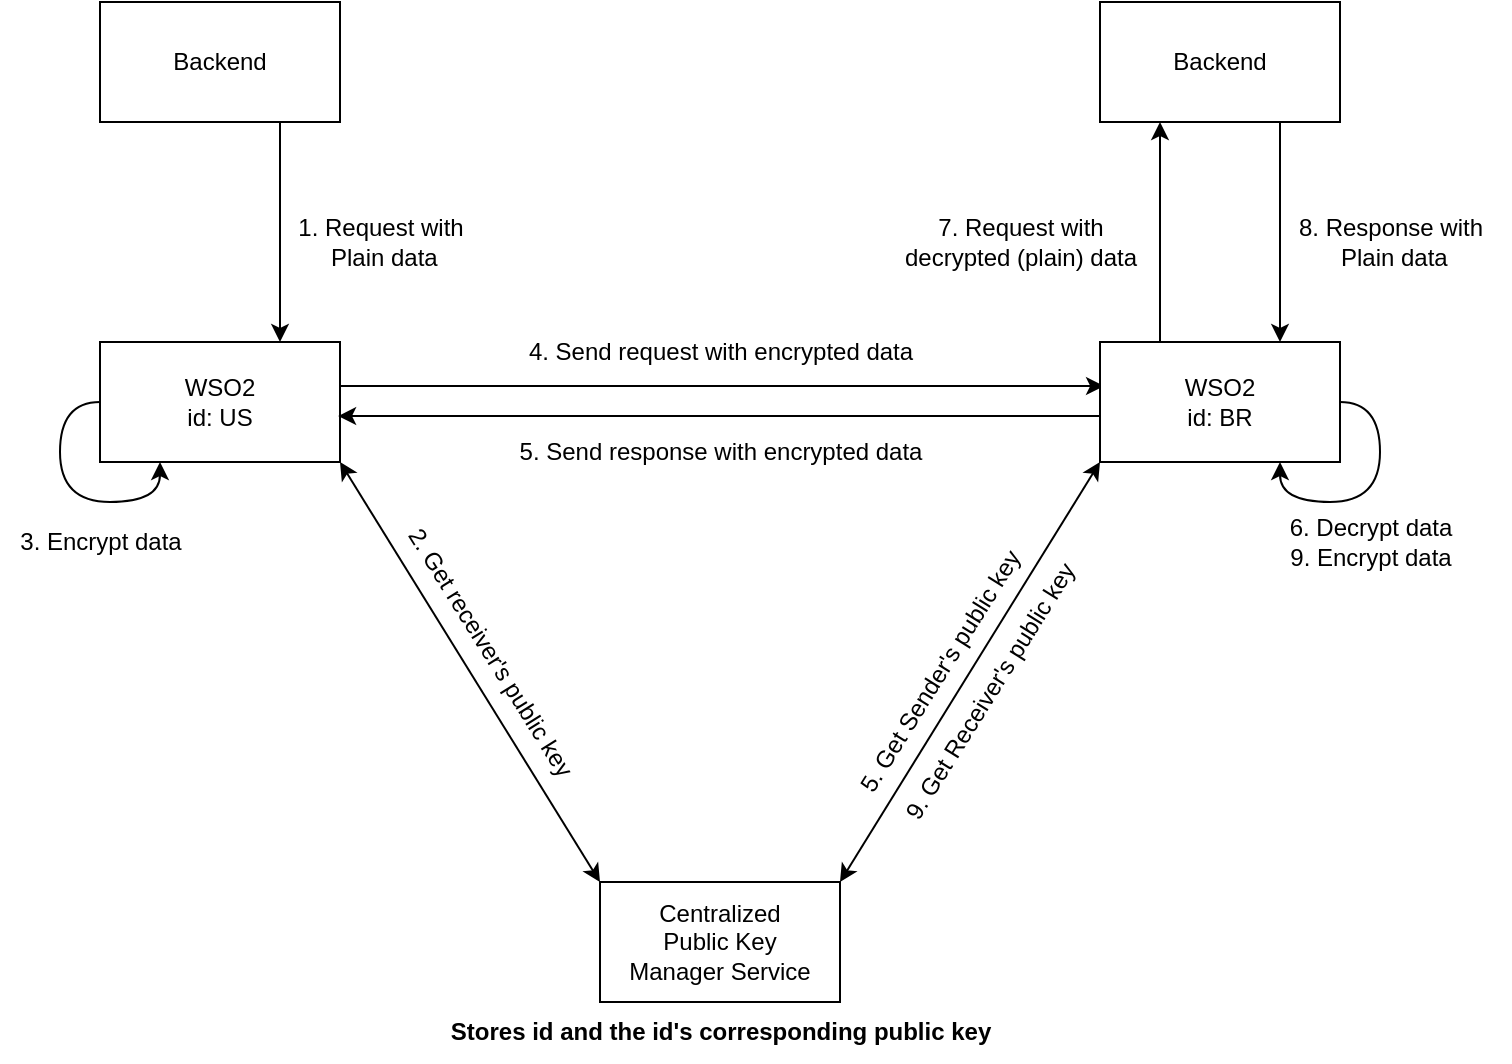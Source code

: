 <mxfile version="24.7.14" pages="3">
  <diagram name="Centralized public key" id="oo597pJgYp1TrV0M0NB_">
    <mxGraphModel dx="1183" dy="652" grid="1" gridSize="10" guides="1" tooltips="1" connect="1" arrows="1" fold="1" page="1" pageScale="1" pageWidth="850" pageHeight="1100" math="0" shadow="0">
      <root>
        <mxCell id="0" />
        <mxCell id="1" parent="0" />
        <mxCell id="KMuXkZQok5yhQ_NeZ2Zq-11" style="edgeStyle=orthogonalEdgeStyle;rounded=0;orthogonalLoop=1;jettySize=auto;html=1;exitX=0.75;exitY=1;exitDx=0;exitDy=0;entryX=0.75;entryY=0;entryDx=0;entryDy=0;" parent="1" source="KMuXkZQok5yhQ_NeZ2Zq-1" target="KMuXkZQok5yhQ_NeZ2Zq-4" edge="1">
          <mxGeometry relative="1" as="geometry" />
        </mxCell>
        <mxCell id="KMuXkZQok5yhQ_NeZ2Zq-1" value="Backend" style="whiteSpace=wrap;html=1;" parent="1" vertex="1">
          <mxGeometry x="130" y="180" width="120" height="60" as="geometry" />
        </mxCell>
        <mxCell id="KMuXkZQok5yhQ_NeZ2Zq-28" style="edgeStyle=orthogonalEdgeStyle;rounded=0;orthogonalLoop=1;jettySize=auto;html=1;exitX=0.75;exitY=1;exitDx=0;exitDy=0;entryX=0.75;entryY=0;entryDx=0;entryDy=0;" parent="1" source="KMuXkZQok5yhQ_NeZ2Zq-3" target="KMuXkZQok5yhQ_NeZ2Zq-5" edge="1">
          <mxGeometry relative="1" as="geometry" />
        </mxCell>
        <mxCell id="KMuXkZQok5yhQ_NeZ2Zq-3" value="Backend" style="whiteSpace=wrap;html=1;" parent="1" vertex="1">
          <mxGeometry x="630" y="180" width="120" height="60" as="geometry" />
        </mxCell>
        <mxCell id="KMuXkZQok5yhQ_NeZ2Zq-8" style="edgeStyle=orthogonalEdgeStyle;rounded=0;orthogonalLoop=1;jettySize=auto;html=1;exitX=1;exitY=0.367;exitDx=0;exitDy=0;entryX=0.017;entryY=0.367;entryDx=0;entryDy=0;exitPerimeter=0;entryPerimeter=0;" parent="1" source="KMuXkZQok5yhQ_NeZ2Zq-4" target="KMuXkZQok5yhQ_NeZ2Zq-5" edge="1">
          <mxGeometry relative="1" as="geometry" />
        </mxCell>
        <mxCell id="KMuXkZQok5yhQ_NeZ2Zq-15" style="rounded=0;orthogonalLoop=1;jettySize=auto;html=1;exitX=1;exitY=1;exitDx=0;exitDy=0;entryX=0;entryY=0;entryDx=0;entryDy=0;startArrow=classic;startFill=1;" parent="1" source="KMuXkZQok5yhQ_NeZ2Zq-4" target="KMuXkZQok5yhQ_NeZ2Zq-6" edge="1">
          <mxGeometry relative="1" as="geometry" />
        </mxCell>
        <mxCell id="KMuXkZQok5yhQ_NeZ2Zq-4" value="&lt;span id=&quot;selected_text&quot;&gt;&lt;/span&gt;&lt;span id=&quot;selected_text&quot;&gt;&lt;/span&gt;WSO2&lt;div&gt;id: US&lt;/div&gt;" style="whiteSpace=wrap;html=1;" parent="1" vertex="1">
          <mxGeometry x="130" y="350" width="120" height="60" as="geometry" />
        </mxCell>
        <mxCell id="KMuXkZQok5yhQ_NeZ2Zq-19" style="edgeStyle=orthogonalEdgeStyle;rounded=0;orthogonalLoop=1;jettySize=auto;html=1;exitX=0.008;exitY=0.617;exitDx=0;exitDy=0;entryX=0.992;entryY=0.617;entryDx=0;entryDy=0;exitPerimeter=0;entryPerimeter=0;" parent="1" source="KMuXkZQok5yhQ_NeZ2Zq-5" target="KMuXkZQok5yhQ_NeZ2Zq-4" edge="1">
          <mxGeometry relative="1" as="geometry" />
        </mxCell>
        <mxCell id="KMuXkZQok5yhQ_NeZ2Zq-22" style="rounded=0;orthogonalLoop=1;jettySize=auto;html=1;exitX=0;exitY=1;exitDx=0;exitDy=0;entryX=1;entryY=0;entryDx=0;entryDy=0;startArrow=classic;startFill=1;" parent="1" source="KMuXkZQok5yhQ_NeZ2Zq-5" target="KMuXkZQok5yhQ_NeZ2Zq-6" edge="1">
          <mxGeometry relative="1" as="geometry" />
        </mxCell>
        <mxCell id="KMuXkZQok5yhQ_NeZ2Zq-26" style="edgeStyle=orthogonalEdgeStyle;rounded=0;orthogonalLoop=1;jettySize=auto;html=1;exitX=0.25;exitY=0;exitDx=0;exitDy=0;entryX=0.25;entryY=1;entryDx=0;entryDy=0;" parent="1" source="KMuXkZQok5yhQ_NeZ2Zq-5" target="KMuXkZQok5yhQ_NeZ2Zq-3" edge="1">
          <mxGeometry relative="1" as="geometry" />
        </mxCell>
        <mxCell id="KMuXkZQok5yhQ_NeZ2Zq-5" value="&lt;span id=&quot;selected_text&quot;&gt;&lt;/span&gt;&lt;span id=&quot;selected_text&quot;&gt;&lt;/span&gt;&lt;span id=&quot;selected_text&quot;&gt;&lt;/span&gt;&lt;span id=&quot;selected_text&quot;&gt;&lt;/span&gt;&lt;span id=&quot;selected_text&quot;&gt;&lt;/span&gt;&lt;span id=&quot;selected_text&quot;&gt;&lt;/span&gt;WSO2&lt;div&gt;id: BR&lt;/div&gt;" style="whiteSpace=wrap;html=1;" parent="1" vertex="1">
          <mxGeometry x="630" y="350" width="120" height="60" as="geometry" />
        </mxCell>
        <mxCell id="KMuXkZQok5yhQ_NeZ2Zq-6" value="Centralized&lt;br&gt;Public Key&lt;br&gt;Manager Service" style="whiteSpace=wrap;html=1;" parent="1" vertex="1">
          <mxGeometry x="380" y="620" width="120" height="60" as="geometry" />
        </mxCell>
        <mxCell id="KMuXkZQok5yhQ_NeZ2Zq-10" value="&lt;span id=&quot;selected_text&quot;&gt;&lt;/span&gt;&lt;span id=&quot;selected_text&quot;&gt;&lt;/span&gt;&lt;span id=&quot;selected_text&quot;&gt;&lt;/span&gt;1. Request with&lt;br&gt;&amp;nbsp;Plain data" style="text;html=1;align=center;verticalAlign=middle;resizable=0;points=[];autosize=1;strokeColor=none;fillColor=none;" parent="1" vertex="1">
          <mxGeometry x="215" y="280" width="110" height="40" as="geometry" />
        </mxCell>
        <mxCell id="KMuXkZQok5yhQ_NeZ2Zq-12" style="edgeStyle=orthogonalEdgeStyle;rounded=0;orthogonalLoop=1;jettySize=auto;html=1;exitX=0;exitY=0.5;exitDx=0;exitDy=0;entryX=0.25;entryY=1;entryDx=0;entryDy=0;curved=1;" parent="1" source="KMuXkZQok5yhQ_NeZ2Zq-4" target="KMuXkZQok5yhQ_NeZ2Zq-4" edge="1">
          <mxGeometry relative="1" as="geometry" />
        </mxCell>
        <mxCell id="KMuXkZQok5yhQ_NeZ2Zq-13" value="&lt;span id=&quot;selected_text&quot;&gt;&lt;/span&gt;&lt;span id=&quot;selected_text&quot;&gt;&lt;/span&gt;&lt;span id=&quot;selected_text&quot;&gt;&lt;/span&gt;&lt;span id=&quot;selected_text&quot;&gt;&lt;/span&gt;&lt;span id=&quot;selected_text&quot;&gt;&lt;/span&gt;3. Encrypt data" style="text;html=1;align=center;verticalAlign=middle;resizable=0;points=[];autosize=1;strokeColor=none;fillColor=none;" parent="1" vertex="1">
          <mxGeometry x="80" y="435" width="100" height="30" as="geometry" />
        </mxCell>
        <mxCell id="KMuXkZQok5yhQ_NeZ2Zq-14" value="&lt;span id=&quot;selected_text&quot;&gt;&lt;/span&gt;4. Send request with encrypted data" style="text;html=1;align=center;verticalAlign=middle;resizable=0;points=[];autosize=1;strokeColor=none;fillColor=none;" parent="1" vertex="1">
          <mxGeometry x="330" y="340" width="220" height="30" as="geometry" />
        </mxCell>
        <mxCell id="KMuXkZQok5yhQ_NeZ2Zq-16" value="&lt;span id=&quot;selected_text&quot;&gt;&lt;/span&gt;&lt;span id=&quot;selected_text&quot;&gt;&lt;/span&gt;&lt;span id=&quot;selected_text&quot;&gt;&lt;/span&gt;&lt;span id=&quot;selected_text&quot;&gt;&lt;/span&gt;&lt;span id=&quot;selected_text&quot;&gt;&lt;/span&gt;&lt;span id=&quot;selected_text&quot;&gt;&lt;/span&gt;&lt;span id=&quot;selected_text&quot;&gt;&lt;/span&gt;&lt;span id=&quot;selected_text&quot;&gt;&lt;/span&gt;&lt;span id=&quot;selected_text&quot;&gt;&lt;/span&gt;&lt;span id=&quot;selected_text&quot;&gt;&lt;/span&gt;&lt;span id=&quot;selected_text&quot;&gt;&lt;/span&gt;&lt;span id=&quot;selected_text&quot;&gt;&lt;/span&gt;&lt;span id=&quot;selected_text&quot;&gt;&lt;/span&gt;&lt;span id=&quot;selected_text&quot;&gt;&lt;/span&gt;&lt;span id=&quot;selected_text&quot;&gt;&lt;/span&gt;&lt;span id=&quot;selected_text&quot;&gt;&lt;/span&gt;&lt;span id=&quot;selected_text&quot;&gt;&lt;/span&gt;&lt;span id=&quot;selected_text&quot;&gt;&lt;/span&gt;&lt;span id=&quot;selected_text&quot;&gt;&lt;/span&gt;&lt;span id=&quot;selected_text&quot;&gt;&lt;/span&gt;&lt;span id=&quot;selected_text&quot;&gt;&lt;/span&gt;2. Get receiver&#39;s public key" style="text;html=1;align=center;verticalAlign=middle;resizable=0;points=[];autosize=1;strokeColor=none;fillColor=none;rotation=58;" parent="1" vertex="1">
          <mxGeometry x="240" y="490" width="170" height="30" as="geometry" />
        </mxCell>
        <mxCell id="KMuXkZQok5yhQ_NeZ2Zq-20" value="&lt;span id=&quot;selected_text&quot;&gt;&lt;/span&gt;&lt;span id=&quot;selected_text&quot;&gt;&lt;/span&gt;&lt;span id=&quot;selected_text&quot;&gt;&lt;/span&gt;&lt;span id=&quot;selected_text&quot;&gt;&lt;/span&gt;&lt;span id=&quot;selected_text&quot;&gt;&lt;/span&gt;&lt;span id=&quot;selected_text&quot;&gt;&lt;/span&gt;&lt;span id=&quot;selected_text&quot;&gt;&lt;/span&gt;&lt;span id=&quot;selected_text&quot;&gt;&lt;/span&gt;&lt;span id=&quot;selected_text&quot;&gt;&lt;/span&gt;&lt;span id=&quot;selected_text&quot;&gt;&lt;/span&gt;&lt;span id=&quot;selected_text&quot;&gt;&lt;/span&gt;&lt;span id=&quot;selected_text&quot;&gt;&lt;/span&gt;&lt;span id=&quot;selected_text&quot;&gt;&lt;/span&gt;&lt;span id=&quot;selected_text&quot;&gt;&lt;/span&gt;&lt;span id=&quot;selected_text&quot;&gt;&lt;/span&gt;&lt;span id=&quot;selected_text&quot;&gt;&lt;/span&gt;&lt;span id=&quot;selected_text&quot;&gt;&lt;/span&gt;5. Send &lt;span id=&quot;selected_text&quot;&gt;&lt;/span&gt;response with encrypted data" style="text;html=1;align=center;verticalAlign=middle;resizable=0;points=[];autosize=1;strokeColor=none;fillColor=none;" parent="1" vertex="1">
          <mxGeometry x="330" y="390" width="220" height="30" as="geometry" />
        </mxCell>
        <mxCell id="KMuXkZQok5yhQ_NeZ2Zq-21" value="&lt;span id=&quot;selected_text&quot;&gt;&lt;/span&gt;&lt;span id=&quot;selected_text&quot;&gt;&lt;/span&gt;&lt;span id=&quot;selected_text&quot;&gt;&lt;/span&gt;&lt;span id=&quot;selected_text&quot;&gt;&lt;/span&gt;&lt;span id=&quot;selected_text&quot;&gt;&lt;/span&gt;&lt;span id=&quot;selected_text&quot;&gt;&lt;/span&gt;&lt;span id=&quot;selected_text&quot;&gt;&lt;/span&gt;Stores id and the id&#39;s corresponding public key" style="text;html=1;align=center;verticalAlign=middle;resizable=0;points=[];autosize=1;strokeColor=none;fillColor=none;fontStyle=1" parent="1" vertex="1">
          <mxGeometry x="305" y="680" width="270" height="30" as="geometry" />
        </mxCell>
        <mxCell id="KMuXkZQok5yhQ_NeZ2Zq-23" value="5. Get Sender&#39;s public key" style="text;html=1;align=center;verticalAlign=middle;resizable=0;points=[];autosize=1;strokeColor=none;fillColor=none;rotation=-58;" parent="1" vertex="1">
          <mxGeometry x="470" y="500" width="160" height="30" as="geometry" />
        </mxCell>
        <mxCell id="KMuXkZQok5yhQ_NeZ2Zq-24" style="edgeStyle=orthogonalEdgeStyle;rounded=0;orthogonalLoop=1;jettySize=auto;html=1;exitX=1;exitY=0.5;exitDx=0;exitDy=0;entryX=0.75;entryY=1;entryDx=0;entryDy=0;curved=1;" parent="1" source="KMuXkZQok5yhQ_NeZ2Zq-5" target="KMuXkZQok5yhQ_NeZ2Zq-5" edge="1">
          <mxGeometry relative="1" as="geometry" />
        </mxCell>
        <mxCell id="KMuXkZQok5yhQ_NeZ2Zq-25" value="&lt;span id=&quot;selected_text&quot;&gt;&lt;/span&gt;&lt;span id=&quot;selected_text&quot;&gt;&lt;/span&gt;&lt;span id=&quot;selected_text&quot;&gt;&lt;/span&gt;&lt;span id=&quot;selected_text&quot;&gt;&lt;/span&gt;6. &lt;span id=&quot;selected_text&quot;&gt;&lt;/span&gt;Decrypt data&lt;br&gt;&lt;div&gt;9. Encrypt data&lt;/div&gt;" style="text;html=1;align=center;verticalAlign=middle;resizable=0;points=[];autosize=1;strokeColor=none;fillColor=none;" parent="1" vertex="1">
          <mxGeometry x="715" y="430" width="100" height="40" as="geometry" />
        </mxCell>
        <mxCell id="KMuXkZQok5yhQ_NeZ2Zq-27" value="&lt;span id=&quot;selected_text&quot;&gt;&lt;/span&gt;&lt;span id=&quot;selected_text&quot;&gt;&lt;/span&gt;&lt;span id=&quot;selected_text&quot;&gt;&lt;/span&gt;&lt;span id=&quot;selected_text&quot;&gt;&lt;/span&gt;&lt;span id=&quot;selected_text&quot;&gt;&lt;/span&gt;&lt;span id=&quot;selected_text&quot;&gt;&lt;/span&gt;&lt;span id=&quot;selected_text&quot;&gt;&lt;/span&gt;&lt;span id=&quot;selected_text&quot;&gt;&lt;/span&gt;7. Request with&lt;br&gt;&lt;span id=&quot;selected_text&quot;&gt;&lt;/span&gt;decrypted (plain) data" style="text;html=1;align=center;verticalAlign=middle;resizable=0;points=[];autosize=1;strokeColor=none;fillColor=none;" parent="1" vertex="1">
          <mxGeometry x="520" y="280" width="140" height="40" as="geometry" />
        </mxCell>
        <mxCell id="KMuXkZQok5yhQ_NeZ2Zq-29" value="8. &lt;span id=&quot;selected_text&quot;&gt;&lt;/span&gt;Response with&lt;br&gt;&amp;nbsp;Plain data" style="text;html=1;align=center;verticalAlign=middle;resizable=0;points=[];autosize=1;strokeColor=none;fillColor=none;" parent="1" vertex="1">
          <mxGeometry x="715" y="280" width="120" height="40" as="geometry" />
        </mxCell>
        <mxCell id="KMuXkZQok5yhQ_NeZ2Zq-31" value="9. Get Receiver&#39;s public key" style="text;html=1;align=center;verticalAlign=middle;resizable=0;points=[];autosize=1;strokeColor=none;fillColor=none;rotation=-58;" parent="1" vertex="1">
          <mxGeometry x="490" y="510" width="170" height="30" as="geometry" />
        </mxCell>
      </root>
    </mxGraphModel>
  </diagram>
  <diagram id="A4G2uIXyKuDQoIREIZhb" name="Non centralized">
    <mxGraphModel dx="1434" dy="752" grid="1" gridSize="10" guides="1" tooltips="1" connect="1" arrows="1" fold="1" page="1" pageScale="1" pageWidth="850" pageHeight="1100" math="0" shadow="0">
      <root>
        <mxCell id="0" />
        <mxCell id="1" parent="0" />
        <mxCell id="r2KioBswvpqDa87ySlML-1" style="edgeStyle=orthogonalEdgeStyle;rounded=0;orthogonalLoop=1;jettySize=auto;html=1;exitX=0.75;exitY=1;exitDx=0;exitDy=0;entryX=0.75;entryY=0;entryDx=0;entryDy=0;" parent="1" source="r2KioBswvpqDa87ySlML-2" target="r2KioBswvpqDa87ySlML-7" edge="1">
          <mxGeometry relative="1" as="geometry" />
        </mxCell>
        <mxCell id="r2KioBswvpqDa87ySlML-2" value="Backend" style="whiteSpace=wrap;html=1;" parent="1" vertex="1">
          <mxGeometry x="130" y="180" width="120" height="60" as="geometry" />
        </mxCell>
        <mxCell id="r2KioBswvpqDa87ySlML-3" style="edgeStyle=orthogonalEdgeStyle;rounded=0;orthogonalLoop=1;jettySize=auto;html=1;exitX=0.75;exitY=1;exitDx=0;exitDy=0;entryX=0.75;entryY=0;entryDx=0;entryDy=0;" parent="1" source="r2KioBswvpqDa87ySlML-4" target="r2KioBswvpqDa87ySlML-11" edge="1">
          <mxGeometry relative="1" as="geometry" />
        </mxCell>
        <mxCell id="r2KioBswvpqDa87ySlML-4" value="Backend" style="whiteSpace=wrap;html=1;" parent="1" vertex="1">
          <mxGeometry x="630" y="180" width="120" height="60" as="geometry" />
        </mxCell>
        <mxCell id="r2KioBswvpqDa87ySlML-5" style="edgeStyle=orthogonalEdgeStyle;rounded=0;orthogonalLoop=1;jettySize=auto;html=1;exitX=1;exitY=0.367;exitDx=0;exitDy=0;entryX=0.017;entryY=0.367;entryDx=0;entryDy=0;exitPerimeter=0;entryPerimeter=0;" parent="1" source="r2KioBswvpqDa87ySlML-7" target="r2KioBswvpqDa87ySlML-11" edge="1">
          <mxGeometry relative="1" as="geometry" />
        </mxCell>
        <mxCell id="r2KioBswvpqDa87ySlML-7" value="&lt;span id=&quot;selected_text&quot;&gt;&lt;/span&gt;&lt;span id=&quot;selected_text&quot;&gt;&lt;/span&gt;WSO2&lt;div&gt;id: US&lt;/div&gt;" style="whiteSpace=wrap;html=1;" parent="1" vertex="1">
          <mxGeometry x="130" y="350" width="120" height="60" as="geometry" />
        </mxCell>
        <mxCell id="r2KioBswvpqDa87ySlML-8" style="edgeStyle=orthogonalEdgeStyle;rounded=0;orthogonalLoop=1;jettySize=auto;html=1;exitX=0.008;exitY=0.617;exitDx=0;exitDy=0;entryX=0.992;entryY=0.617;entryDx=0;entryDy=0;exitPerimeter=0;entryPerimeter=0;" parent="1" source="r2KioBswvpqDa87ySlML-11" target="r2KioBswvpqDa87ySlML-7" edge="1">
          <mxGeometry relative="1" as="geometry" />
        </mxCell>
        <mxCell id="r2KioBswvpqDa87ySlML-10" style="edgeStyle=orthogonalEdgeStyle;rounded=0;orthogonalLoop=1;jettySize=auto;html=1;exitX=0.25;exitY=0;exitDx=0;exitDy=0;entryX=0.25;entryY=1;entryDx=0;entryDy=0;" parent="1" source="r2KioBswvpqDa87ySlML-11" target="r2KioBswvpqDa87ySlML-4" edge="1">
          <mxGeometry relative="1" as="geometry" />
        </mxCell>
        <mxCell id="r2KioBswvpqDa87ySlML-11" value="&lt;span id=&quot;selected_text&quot;&gt;&lt;/span&gt;&lt;span id=&quot;selected_text&quot;&gt;&lt;/span&gt;&lt;span id=&quot;selected_text&quot;&gt;&lt;/span&gt;&lt;span id=&quot;selected_text&quot;&gt;&lt;/span&gt;&lt;span id=&quot;selected_text&quot;&gt;&lt;/span&gt;&lt;span id=&quot;selected_text&quot;&gt;&lt;/span&gt;WSO2&lt;div&gt;id: BR&lt;/div&gt;" style="whiteSpace=wrap;html=1;" parent="1" vertex="1">
          <mxGeometry x="630" y="350" width="120" height="60" as="geometry" />
        </mxCell>
        <mxCell id="r2KioBswvpqDa87ySlML-13" value="&lt;span id=&quot;selected_text&quot;&gt;&lt;/span&gt;&lt;span id=&quot;selected_text&quot;&gt;&lt;/span&gt;&lt;span id=&quot;selected_text&quot;&gt;&lt;/span&gt;1. Request with&lt;br&gt;&amp;nbsp;Plain data" style="text;html=1;align=center;verticalAlign=middle;resizable=0;points=[];autosize=1;strokeColor=none;fillColor=none;" parent="1" vertex="1">
          <mxGeometry x="215" y="280" width="110" height="40" as="geometry" />
        </mxCell>
        <mxCell id="r2KioBswvpqDa87ySlML-14" style="edgeStyle=orthogonalEdgeStyle;rounded=0;orthogonalLoop=1;jettySize=auto;html=1;exitX=0;exitY=0.5;exitDx=0;exitDy=0;entryX=0.25;entryY=1;entryDx=0;entryDy=0;curved=1;" parent="1" source="r2KioBswvpqDa87ySlML-7" target="r2KioBswvpqDa87ySlML-7" edge="1">
          <mxGeometry relative="1" as="geometry" />
        </mxCell>
        <mxCell id="r2KioBswvpqDa87ySlML-15" value="&lt;span id=&quot;selected_text&quot;&gt;&lt;/span&gt;2. Encrypt data with inferred public key&lt;br&gt;9. Decrypt data with extracted public key" style="text;html=1;align=center;verticalAlign=middle;resizable=0;points=[];autosize=1;strokeColor=none;fillColor=none;" parent="1" vertex="1">
          <mxGeometry x="10" y="430" width="240" height="40" as="geometry" />
        </mxCell>
        <mxCell id="r2KioBswvpqDa87ySlML-16" value="&lt;span id=&quot;selected_text&quot;&gt;&lt;/span&gt;3. Send request with encrypted data with public key in header" style="text;html=1;align=center;verticalAlign=middle;resizable=0;points=[];autosize=1;strokeColor=none;fillColor=none;" parent="1" vertex="1">
          <mxGeometry x="265" y="340" width="350" height="30" as="geometry" />
        </mxCell>
        <mxCell id="r2KioBswvpqDa87ySlML-18" value="&lt;span id=&quot;selected_text&quot;&gt;&lt;/span&gt;8. Send &lt;span id=&quot;selected_text&quot;&gt;&lt;/span&gt;response with encrypted data with public key in header" style="text;html=1;align=center;verticalAlign=middle;resizable=0;points=[];autosize=1;strokeColor=none;fillColor=none;" parent="1" vertex="1">
          <mxGeometry x="260" y="390" width="360" height="30" as="geometry" />
        </mxCell>
        <mxCell id="r2KioBswvpqDa87ySlML-21" style="edgeStyle=orthogonalEdgeStyle;rounded=0;orthogonalLoop=1;jettySize=auto;html=1;exitX=1;exitY=0.5;exitDx=0;exitDy=0;entryX=0.75;entryY=1;entryDx=0;entryDy=0;curved=1;" parent="1" source="r2KioBswvpqDa87ySlML-11" target="r2KioBswvpqDa87ySlML-11" edge="1">
          <mxGeometry relative="1" as="geometry" />
        </mxCell>
        <mxCell id="r2KioBswvpqDa87ySlML-22" value="&lt;span id=&quot;selected_text&quot;&gt;&lt;/span&gt;4. &lt;span id=&quot;selected_text&quot;&gt;&lt;/span&gt;Decrypt data with extracted public key&lt;br&gt;&lt;div&gt;7. Encrypt data with inferred public key&lt;/div&gt;" style="text;html=1;align=center;verticalAlign=middle;resizable=0;points=[];autosize=1;strokeColor=none;fillColor=none;" parent="1" vertex="1">
          <mxGeometry x="645" y="430" width="240" height="40" as="geometry" />
        </mxCell>
        <mxCell id="r2KioBswvpqDa87ySlML-23" value="&lt;span id=&quot;selected_text&quot;&gt;&lt;/span&gt;5. Request with&lt;br&gt;&lt;span id=&quot;selected_text&quot;&gt;&lt;/span&gt;decrypted (plain) data" style="text;html=1;align=center;verticalAlign=middle;resizable=0;points=[];autosize=1;strokeColor=none;fillColor=none;" parent="1" vertex="1">
          <mxGeometry x="510" y="280" width="140" height="40" as="geometry" />
        </mxCell>
        <mxCell id="r2KioBswvpqDa87ySlML-24" value="6. &lt;span id=&quot;selected_text&quot;&gt;&lt;/span&gt;Response with&lt;br&gt;&amp;nbsp;Plain data" style="text;html=1;align=center;verticalAlign=middle;resizable=0;points=[];autosize=1;strokeColor=none;fillColor=none;" parent="1" vertex="1">
          <mxGeometry x="715" y="280" width="120" height="40" as="geometry" />
        </mxCell>
        <mxCell id="7nxkmFkW8LZx5nA3Sxhi-1" style="edgeStyle=orthogonalEdgeStyle;rounded=0;orthogonalLoop=1;jettySize=auto;html=1;exitX=0.25;exitY=0;exitDx=0;exitDy=0;entryX=0.25;entryY=1;entryDx=0;entryDy=0;" parent="1" edge="1">
          <mxGeometry relative="1" as="geometry">
            <mxPoint x="170" y="350" as="sourcePoint" />
            <mxPoint x="170" y="240" as="targetPoint" />
          </mxGeometry>
        </mxCell>
        <mxCell id="7nxkmFkW8LZx5nA3Sxhi-2" value="10. Response with&lt;br&gt;decrypted data" style="text;html=1;align=center;verticalAlign=middle;resizable=0;points=[];autosize=1;strokeColor=none;fillColor=none;" parent="1" vertex="1">
          <mxGeometry x="40" y="280" width="120" height="40" as="geometry" />
        </mxCell>
      </root>
    </mxGraphModel>
  </diagram>
  <diagram id="HcXqbS5nbQyhb42K_y2U" name="Page-3">
    <mxGraphModel dx="1434" dy="1852" grid="1" gridSize="10" guides="1" tooltips="1" connect="1" arrows="1" fold="1" page="1" pageScale="1" pageWidth="850" pageHeight="1100" math="0" shadow="0">
      <root>
        <mxCell id="0" />
        <mxCell id="1" parent="0" />
        <mxCell id="sfNCrwSSlV75CPBzkFHI-1" style="edgeStyle=orthogonalEdgeStyle;rounded=0;orthogonalLoop=1;jettySize=auto;html=1;exitX=0.75;exitY=1;exitDx=0;exitDy=0;entryX=0.75;entryY=0;entryDx=0;entryDy=0;" edge="1" parent="1" source="sfNCrwSSlV75CPBzkFHI-2" target="sfNCrwSSlV75CPBzkFHI-6">
          <mxGeometry relative="1" as="geometry" />
        </mxCell>
        <mxCell id="sfNCrwSSlV75CPBzkFHI-2" value="Backend" style="whiteSpace=wrap;html=1;" vertex="1" parent="1">
          <mxGeometry x="130" y="180" width="120" height="60" as="geometry" />
        </mxCell>
        <mxCell id="sfNCrwSSlV75CPBzkFHI-3" style="edgeStyle=orthogonalEdgeStyle;rounded=0;orthogonalLoop=1;jettySize=auto;html=1;exitX=0.75;exitY=1;exitDx=0;exitDy=0;entryX=0.75;entryY=0;entryDx=0;entryDy=0;" edge="1" parent="1" source="sfNCrwSSlV75CPBzkFHI-4" target="sfNCrwSSlV75CPBzkFHI-9">
          <mxGeometry relative="1" as="geometry" />
        </mxCell>
        <mxCell id="sfNCrwSSlV75CPBzkFHI-4" value="Backend" style="whiteSpace=wrap;html=1;" vertex="1" parent="1">
          <mxGeometry x="630" y="180" width="120" height="60" as="geometry" />
        </mxCell>
        <mxCell id="sfNCrwSSlV75CPBzkFHI-5" style="edgeStyle=orthogonalEdgeStyle;rounded=0;orthogonalLoop=1;jettySize=auto;html=1;exitX=1;exitY=0.367;exitDx=0;exitDy=0;entryX=0.017;entryY=0.367;entryDx=0;entryDy=0;exitPerimeter=0;entryPerimeter=0;" edge="1" parent="1" source="sfNCrwSSlV75CPBzkFHI-6" target="sfNCrwSSlV75CPBzkFHI-9">
          <mxGeometry relative="1" as="geometry" />
        </mxCell>
        <mxCell id="0fZYU7RIU9vL3Javpd5t-2" style="rounded=0;orthogonalLoop=1;jettySize=auto;html=1;exitX=1;exitY=1;exitDx=0;exitDy=0;entryX=0;entryY=0;entryDx=0;entryDy=0;startArrow=classic;startFill=1;" edge="1" parent="1" source="sfNCrwSSlV75CPBzkFHI-6" target="0fZYU7RIU9vL3Javpd5t-1">
          <mxGeometry relative="1" as="geometry" />
        </mxCell>
        <mxCell id="sfNCrwSSlV75CPBzkFHI-6" value="&lt;span id=&quot;selected_text&quot;&gt;&lt;/span&gt;&lt;span id=&quot;selected_text&quot;&gt;&lt;/span&gt;WSO2&lt;div&gt;id: US&lt;/div&gt;" style="whiteSpace=wrap;html=1;" vertex="1" parent="1">
          <mxGeometry x="130" y="350" width="120" height="60" as="geometry" />
        </mxCell>
        <mxCell id="sfNCrwSSlV75CPBzkFHI-7" style="edgeStyle=orthogonalEdgeStyle;rounded=0;orthogonalLoop=1;jettySize=auto;html=1;exitX=0.008;exitY=0.617;exitDx=0;exitDy=0;entryX=0.992;entryY=0.617;entryDx=0;entryDy=0;exitPerimeter=0;entryPerimeter=0;" edge="1" parent="1" source="sfNCrwSSlV75CPBzkFHI-9" target="sfNCrwSSlV75CPBzkFHI-6">
          <mxGeometry relative="1" as="geometry" />
        </mxCell>
        <mxCell id="sfNCrwSSlV75CPBzkFHI-8" style="edgeStyle=orthogonalEdgeStyle;rounded=0;orthogonalLoop=1;jettySize=auto;html=1;exitX=0.25;exitY=0;exitDx=0;exitDy=0;entryX=0.25;entryY=1;entryDx=0;entryDy=0;" edge="1" parent="1" source="sfNCrwSSlV75CPBzkFHI-9" target="sfNCrwSSlV75CPBzkFHI-4">
          <mxGeometry relative="1" as="geometry" />
        </mxCell>
        <mxCell id="sfNCrwSSlV75CPBzkFHI-9" value="&lt;span id=&quot;selected_text&quot;&gt;&lt;/span&gt;&lt;span id=&quot;selected_text&quot;&gt;&lt;/span&gt;&lt;span id=&quot;selected_text&quot;&gt;&lt;/span&gt;&lt;span id=&quot;selected_text&quot;&gt;&lt;/span&gt;&lt;span id=&quot;selected_text&quot;&gt;&lt;/span&gt;&lt;span id=&quot;selected_text&quot;&gt;&lt;/span&gt;WSO2&lt;div&gt;id: BR&lt;/div&gt;" style="whiteSpace=wrap;html=1;" vertex="1" parent="1">
          <mxGeometry x="630" y="350" width="120" height="60" as="geometry" />
        </mxCell>
        <mxCell id="sfNCrwSSlV75CPBzkFHI-10" value="&lt;span id=&quot;selected_text&quot;&gt;&lt;/span&gt;&lt;span id=&quot;selected_text&quot;&gt;&lt;/span&gt;&lt;span id=&quot;selected_text&quot;&gt;&lt;/span&gt;1. Request with&lt;br&gt;&amp;nbsp;Plain data" style="text;html=1;align=center;verticalAlign=middle;resizable=0;points=[];autosize=1;strokeColor=none;fillColor=none;" vertex="1" parent="1">
          <mxGeometry x="215" y="280" width="110" height="40" as="geometry" />
        </mxCell>
        <mxCell id="sfNCrwSSlV75CPBzkFHI-11" style="edgeStyle=orthogonalEdgeStyle;rounded=0;orthogonalLoop=1;jettySize=auto;html=1;exitX=0;exitY=0.5;exitDx=0;exitDy=0;entryX=0.25;entryY=1;entryDx=0;entryDy=0;curved=1;" edge="1" parent="1" source="sfNCrwSSlV75CPBzkFHI-6" target="sfNCrwSSlV75CPBzkFHI-6">
          <mxGeometry relative="1" as="geometry" />
        </mxCell>
        <mxCell id="sfNCrwSSlV75CPBzkFHI-12" value="&lt;span id=&quot;selected_text&quot;&gt;&lt;/span&gt;2. Encrypt data with inferred public key&lt;br&gt;9. Decrypt data with extracted public key" style="text;html=1;align=center;verticalAlign=middle;resizable=0;points=[];autosize=1;strokeColor=none;fillColor=none;" vertex="1" parent="1">
          <mxGeometry x="10" y="430" width="240" height="40" as="geometry" />
        </mxCell>
        <mxCell id="sfNCrwSSlV75CPBzkFHI-13" value="&lt;span id=&quot;selected_text&quot;&gt;&lt;/span&gt;3. Send request with encrypted data with public key in header" style="text;html=1;align=center;verticalAlign=middle;resizable=0;points=[];autosize=1;strokeColor=none;fillColor=none;" vertex="1" parent="1">
          <mxGeometry x="265" y="340" width="350" height="30" as="geometry" />
        </mxCell>
        <mxCell id="sfNCrwSSlV75CPBzkFHI-14" value="&lt;span id=&quot;selected_text&quot;&gt;&lt;/span&gt;8. Send &lt;span id=&quot;selected_text&quot;&gt;&lt;/span&gt;response with encrypted data with public key in header" style="text;html=1;align=center;verticalAlign=middle;resizable=0;points=[];autosize=1;strokeColor=none;fillColor=none;" vertex="1" parent="1">
          <mxGeometry x="260" y="390" width="360" height="30" as="geometry" />
        </mxCell>
        <mxCell id="sfNCrwSSlV75CPBzkFHI-15" style="edgeStyle=orthogonalEdgeStyle;rounded=0;orthogonalLoop=1;jettySize=auto;html=1;exitX=1;exitY=0.5;exitDx=0;exitDy=0;entryX=0.75;entryY=1;entryDx=0;entryDy=0;curved=1;" edge="1" parent="1" source="sfNCrwSSlV75CPBzkFHI-9" target="sfNCrwSSlV75CPBzkFHI-9">
          <mxGeometry relative="1" as="geometry" />
        </mxCell>
        <mxCell id="sfNCrwSSlV75CPBzkFHI-16" value="&lt;span id=&quot;selected_text&quot;&gt;&lt;/span&gt;4. &lt;span id=&quot;selected_text&quot;&gt;&lt;/span&gt;Decrypt data with extracted public key&lt;br&gt;&lt;div&gt;7. Encrypt data with inferred public key&lt;/div&gt;" style="text;html=1;align=center;verticalAlign=middle;resizable=0;points=[];autosize=1;strokeColor=none;fillColor=none;" vertex="1" parent="1">
          <mxGeometry x="645" y="430" width="240" height="40" as="geometry" />
        </mxCell>
        <mxCell id="sfNCrwSSlV75CPBzkFHI-17" value="&lt;span id=&quot;selected_text&quot;&gt;&lt;/span&gt;5. Request with&lt;br&gt;&lt;span id=&quot;selected_text&quot;&gt;&lt;/span&gt;decrypted (plain) data" style="text;html=1;align=center;verticalAlign=middle;resizable=0;points=[];autosize=1;strokeColor=none;fillColor=none;" vertex="1" parent="1">
          <mxGeometry x="520" y="280" width="140" height="40" as="geometry" />
        </mxCell>
        <mxCell id="sfNCrwSSlV75CPBzkFHI-18" value="6. &lt;span id=&quot;selected_text&quot;&gt;&lt;/span&gt;Response with&lt;br&gt;&amp;nbsp;Plain data" style="text;html=1;align=center;verticalAlign=middle;resizable=0;points=[];autosize=1;strokeColor=none;fillColor=none;" vertex="1" parent="1">
          <mxGeometry x="715" y="280" width="120" height="40" as="geometry" />
        </mxCell>
        <mxCell id="sfNCrwSSlV75CPBzkFHI-19" style="edgeStyle=orthogonalEdgeStyle;rounded=0;orthogonalLoop=1;jettySize=auto;html=1;exitX=0.25;exitY=0;exitDx=0;exitDy=0;entryX=0.25;entryY=1;entryDx=0;entryDy=0;" edge="1" parent="1">
          <mxGeometry relative="1" as="geometry">
            <mxPoint x="170" y="350" as="sourcePoint" />
            <mxPoint x="170" y="240" as="targetPoint" />
          </mxGeometry>
        </mxCell>
        <mxCell id="sfNCrwSSlV75CPBzkFHI-20" value="10. Response with&lt;br&gt;decrypted data" style="text;html=1;align=center;verticalAlign=middle;resizable=0;points=[];autosize=1;strokeColor=none;fillColor=none;" vertex="1" parent="1">
          <mxGeometry x="40" y="280" width="120" height="40" as="geometry" />
        </mxCell>
        <mxCell id="0fZYU7RIU9vL3Javpd5t-1" value="&lt;span id=&quot;selected_text&quot;&gt;&lt;/span&gt;&lt;b&gt;External service&lt;/b&gt;&lt;br&gt;Stores public key and auth endpoints" style="whiteSpace=wrap;html=1;" vertex="1" parent="1">
          <mxGeometry x="360" y="550" width="160" height="70" as="geometry" />
        </mxCell>
        <mxCell id="0fZYU7RIU9vL3Javpd5t-3" value="Get public key &lt;br&gt;and auth endpoint" style="text;html=1;align=center;verticalAlign=middle;resizable=0;points=[];autosize=1;strokeColor=none;fillColor=none;rotation=52;" vertex="1" parent="1">
          <mxGeometry x="265" y="450" width="120" height="40" as="geometry" />
        </mxCell>
        <mxCell id="0fZYU7RIU9vL3Javpd5t-8" style="edgeStyle=orthogonalEdgeStyle;rounded=0;orthogonalLoop=1;jettySize=auto;html=1;exitX=1;exitY=0.25;exitDx=0;exitDy=0;entryX=0;entryY=0.25;entryDx=0;entryDy=0;" edge="1" parent="1" source="0fZYU7RIU9vL3Javpd5t-5" target="0fZYU7RIU9vL3Javpd5t-6">
          <mxGeometry relative="1" as="geometry" />
        </mxCell>
        <mxCell id="0fZYU7RIU9vL3Javpd5t-5" value="Service 1" style="rounded=0;whiteSpace=wrap;html=1;" vertex="1" parent="1">
          <mxGeometry x="130" y="30" width="120" height="60" as="geometry" />
        </mxCell>
        <mxCell id="0fZYU7RIU9vL3Javpd5t-13" style="edgeStyle=orthogonalEdgeStyle;rounded=0;orthogonalLoop=1;jettySize=auto;html=1;exitX=0;exitY=0.75;exitDx=0;exitDy=0;entryX=1;entryY=0.75;entryDx=0;entryDy=0;" edge="1" parent="1" source="0fZYU7RIU9vL3Javpd5t-6" target="0fZYU7RIU9vL3Javpd5t-5">
          <mxGeometry relative="1" as="geometry" />
        </mxCell>
        <mxCell id="0fZYU7RIU9vL3Javpd5t-6" value="Service 2" style="rounded=0;whiteSpace=wrap;html=1;" vertex="1" parent="1">
          <mxGeometry x="480" y="30" width="120" height="60" as="geometry" />
        </mxCell>
        <mxCell id="0fZYU7RIU9vL3Javpd5t-9" value="Request access token&lt;br&gt;&amp;nbsp;through auth endpoint" style="text;html=1;align=center;verticalAlign=middle;resizable=0;points=[];autosize=1;strokeColor=none;fillColor=none;" vertex="1" parent="1">
          <mxGeometry x="290" width="140" height="40" as="geometry" />
        </mxCell>
        <mxCell id="0fZYU7RIU9vL3Javpd5t-10" value="Validate request" style="text;html=1;align=center;verticalAlign=middle;resizable=0;points=[];autosize=1;strokeColor=none;fillColor=none;" vertex="1" parent="1">
          <mxGeometry x="600" y="-20" width="110" height="30" as="geometry" />
        </mxCell>
        <mxCell id="0fZYU7RIU9vL3Javpd5t-12" style="edgeStyle=orthogonalEdgeStyle;rounded=0;orthogonalLoop=1;jettySize=auto;html=1;exitX=1;exitY=0.5;exitDx=0;exitDy=0;entryX=0.75;entryY=0;entryDx=0;entryDy=0;curved=1;" edge="1" parent="1" source="0fZYU7RIU9vL3Javpd5t-6" target="0fZYU7RIU9vL3Javpd5t-6">
          <mxGeometry relative="1" as="geometry">
            <Array as="points">
              <mxPoint x="630" y="60" />
              <mxPoint x="630" />
              <mxPoint x="570" />
            </Array>
          </mxGeometry>
        </mxCell>
        <mxCell id="0fZYU7RIU9vL3Javpd5t-14" value="Return access token" style="text;html=1;align=center;verticalAlign=middle;resizable=0;points=[];autosize=1;strokeColor=none;fillColor=none;" vertex="1" parent="1">
          <mxGeometry x="295" y="85" width="130" height="30" as="geometry" />
        </mxCell>
        <mxCell id="0fZYU7RIU9vL3Javpd5t-16" value="&lt;b&gt;NEEDS TO KNOW AUTH ENDPOINT&lt;/b&gt;" style="text;html=1;align=center;verticalAlign=middle;resizable=0;points=[];autosize=1;strokeColor=none;fillColor=none;" vertex="1" parent="1">
          <mxGeometry x="75" y="98" width="230" height="30" as="geometry" />
        </mxCell>
      </root>
    </mxGraphModel>
  </diagram>
</mxfile>
